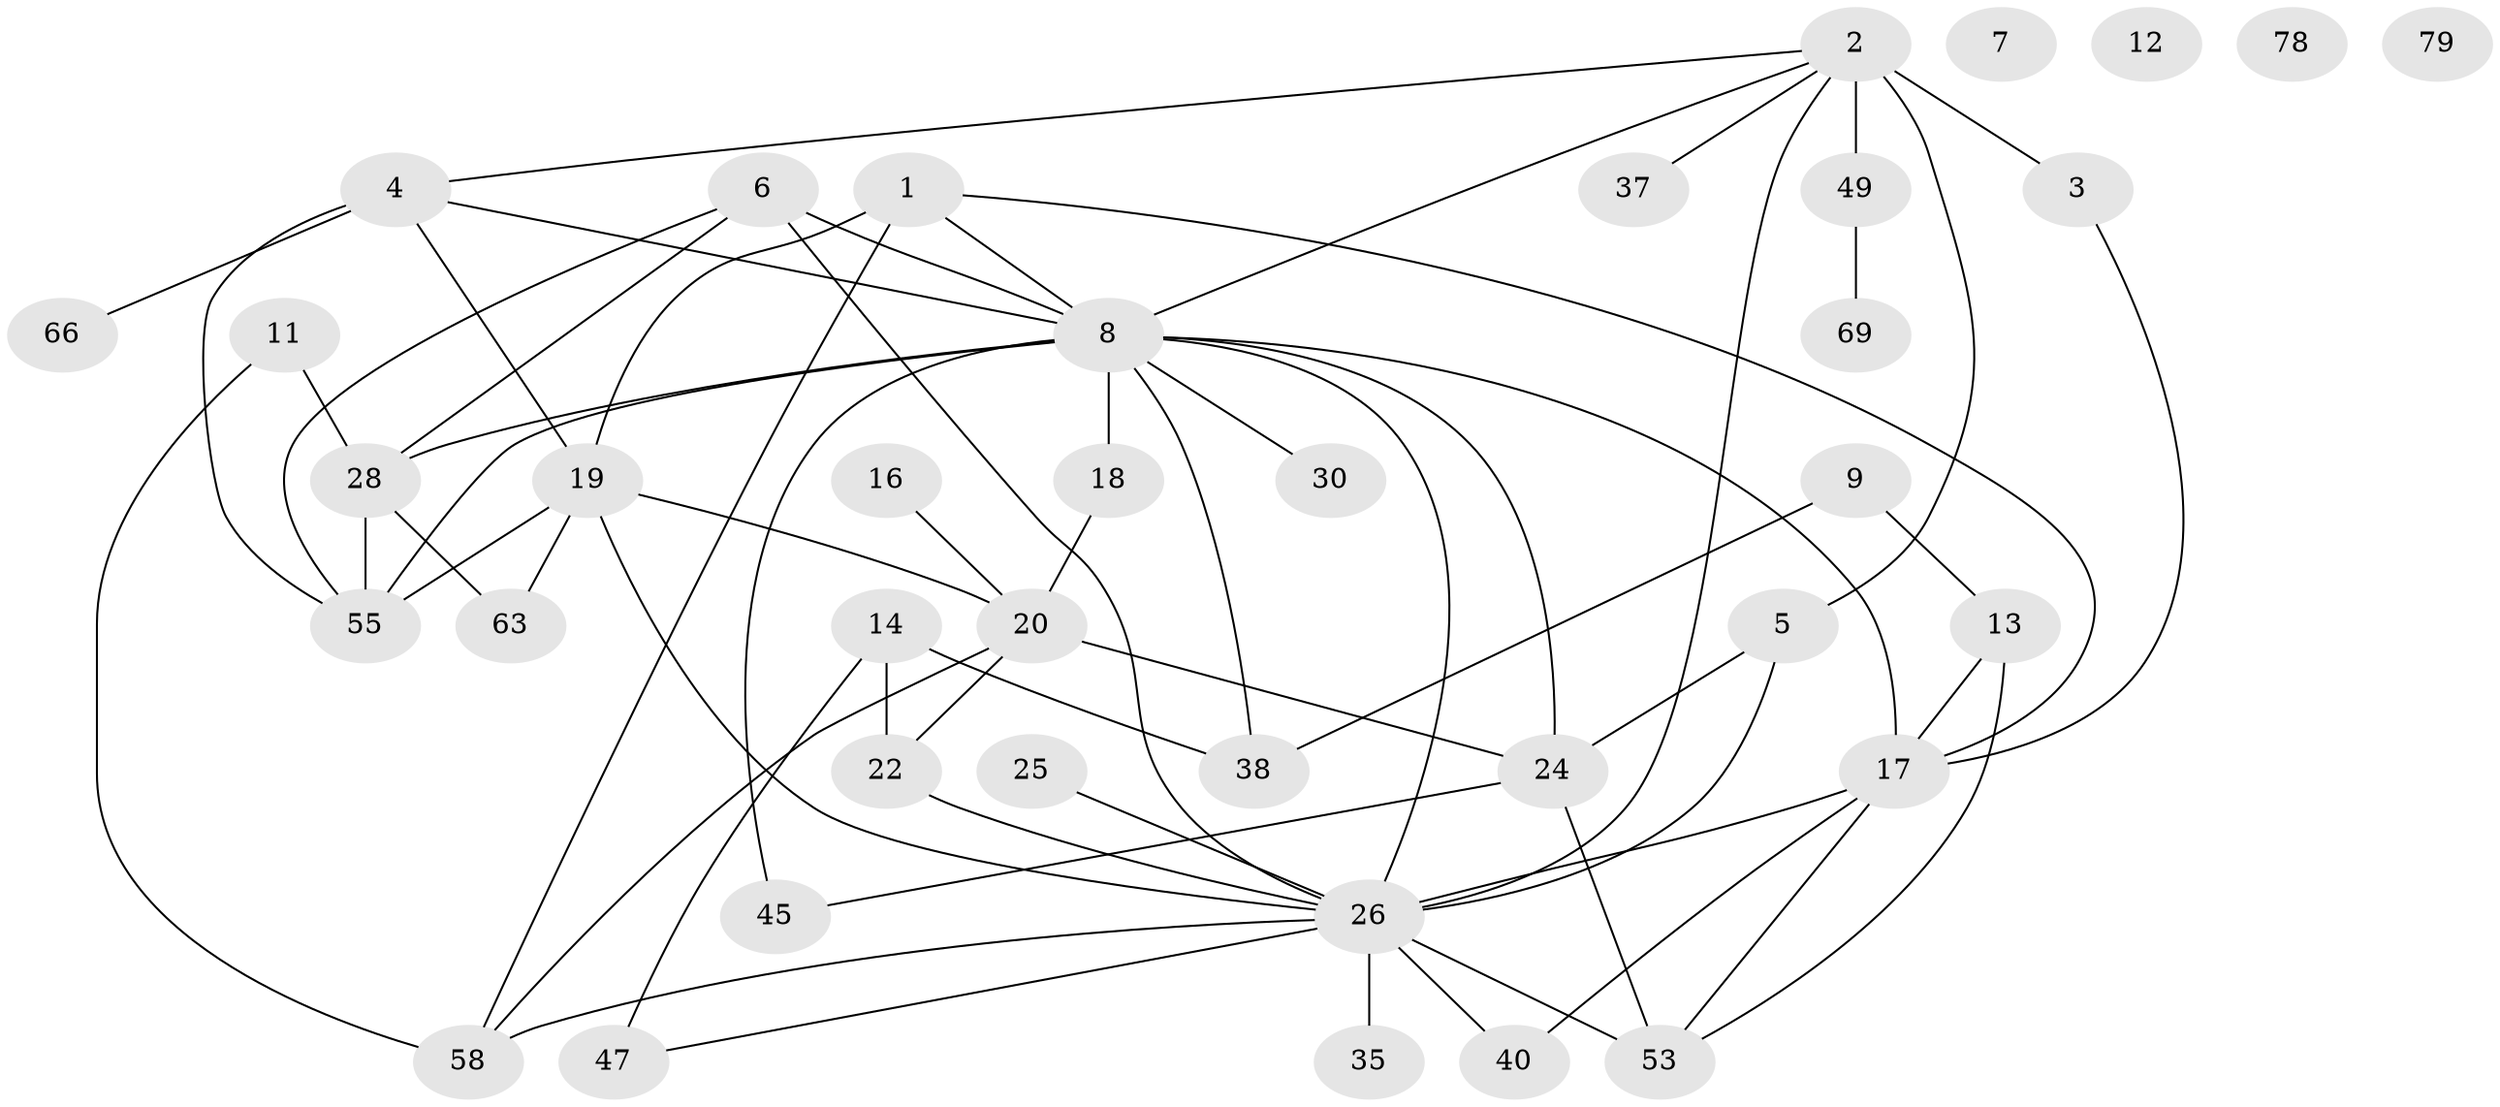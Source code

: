 // original degree distribution, {2: 0.25316455696202533, 3: 0.27848101265822783, 5: 0.13924050632911392, 0: 0.05063291139240506, 6: 0.02531645569620253, 1: 0.10126582278481013, 4: 0.13924050632911392, 7: 0.012658227848101266}
// Generated by graph-tools (version 1.1) at 2025/13/03/09/25 04:13:11]
// undirected, 39 vertices, 64 edges
graph export_dot {
graph [start="1"]
  node [color=gray90,style=filled];
  1 [super="+39"];
  2 [super="+46+72"];
  3 [super="+27"];
  4 [super="+51"];
  5;
  6 [super="+56"];
  7;
  8 [super="+77+10+62+48"];
  9 [super="+33"];
  11;
  12;
  13 [super="+41"];
  14 [super="+15"];
  16;
  17 [super="+73"];
  18;
  19 [super="+42+21+52"];
  20 [super="+68+50"];
  22 [super="+44"];
  24 [super="+74"];
  25;
  26 [super="+31+61+43"];
  28 [super="+32+29"];
  30;
  35;
  37;
  38 [super="+76"];
  40;
  45 [super="+67"];
  47;
  49;
  53 [super="+65"];
  55 [super="+64"];
  58 [super="+70"];
  63;
  66;
  69;
  78;
  79;
  1 -- 8;
  1 -- 58;
  1 -- 19 [weight=2];
  1 -- 17;
  2 -- 3 [weight=3];
  2 -- 49 [weight=2];
  2 -- 4;
  2 -- 5;
  2 -- 37;
  2 -- 8;
  2 -- 26;
  3 -- 17;
  4 -- 66;
  4 -- 55;
  4 -- 19;
  4 -- 8;
  5 -- 24;
  5 -- 26;
  6 -- 28;
  6 -- 8 [weight=2];
  6 -- 55;
  6 -- 26;
  8 -- 18;
  8 -- 24;
  8 -- 26 [weight=3];
  8 -- 30;
  8 -- 38;
  8 -- 45 [weight=2];
  8 -- 17;
  8 -- 55;
  8 -- 28;
  9 -- 13;
  9 -- 38;
  11 -- 28;
  11 -- 58;
  13 -- 53;
  13 -- 17;
  14 -- 47 [weight=2];
  14 -- 38;
  14 -- 22;
  16 -- 20;
  17 -- 53;
  17 -- 40;
  17 -- 26;
  18 -- 20;
  19 -- 20;
  19 -- 55;
  19 -- 63;
  19 -- 26 [weight=2];
  20 -- 22;
  20 -- 24;
  20 -- 58;
  22 -- 26;
  24 -- 53 [weight=2];
  24 -- 45;
  25 -- 26;
  26 -- 58;
  26 -- 53;
  26 -- 40;
  26 -- 35 [weight=2];
  26 -- 47;
  28 -- 63;
  28 -- 55;
  49 -- 69;
}
